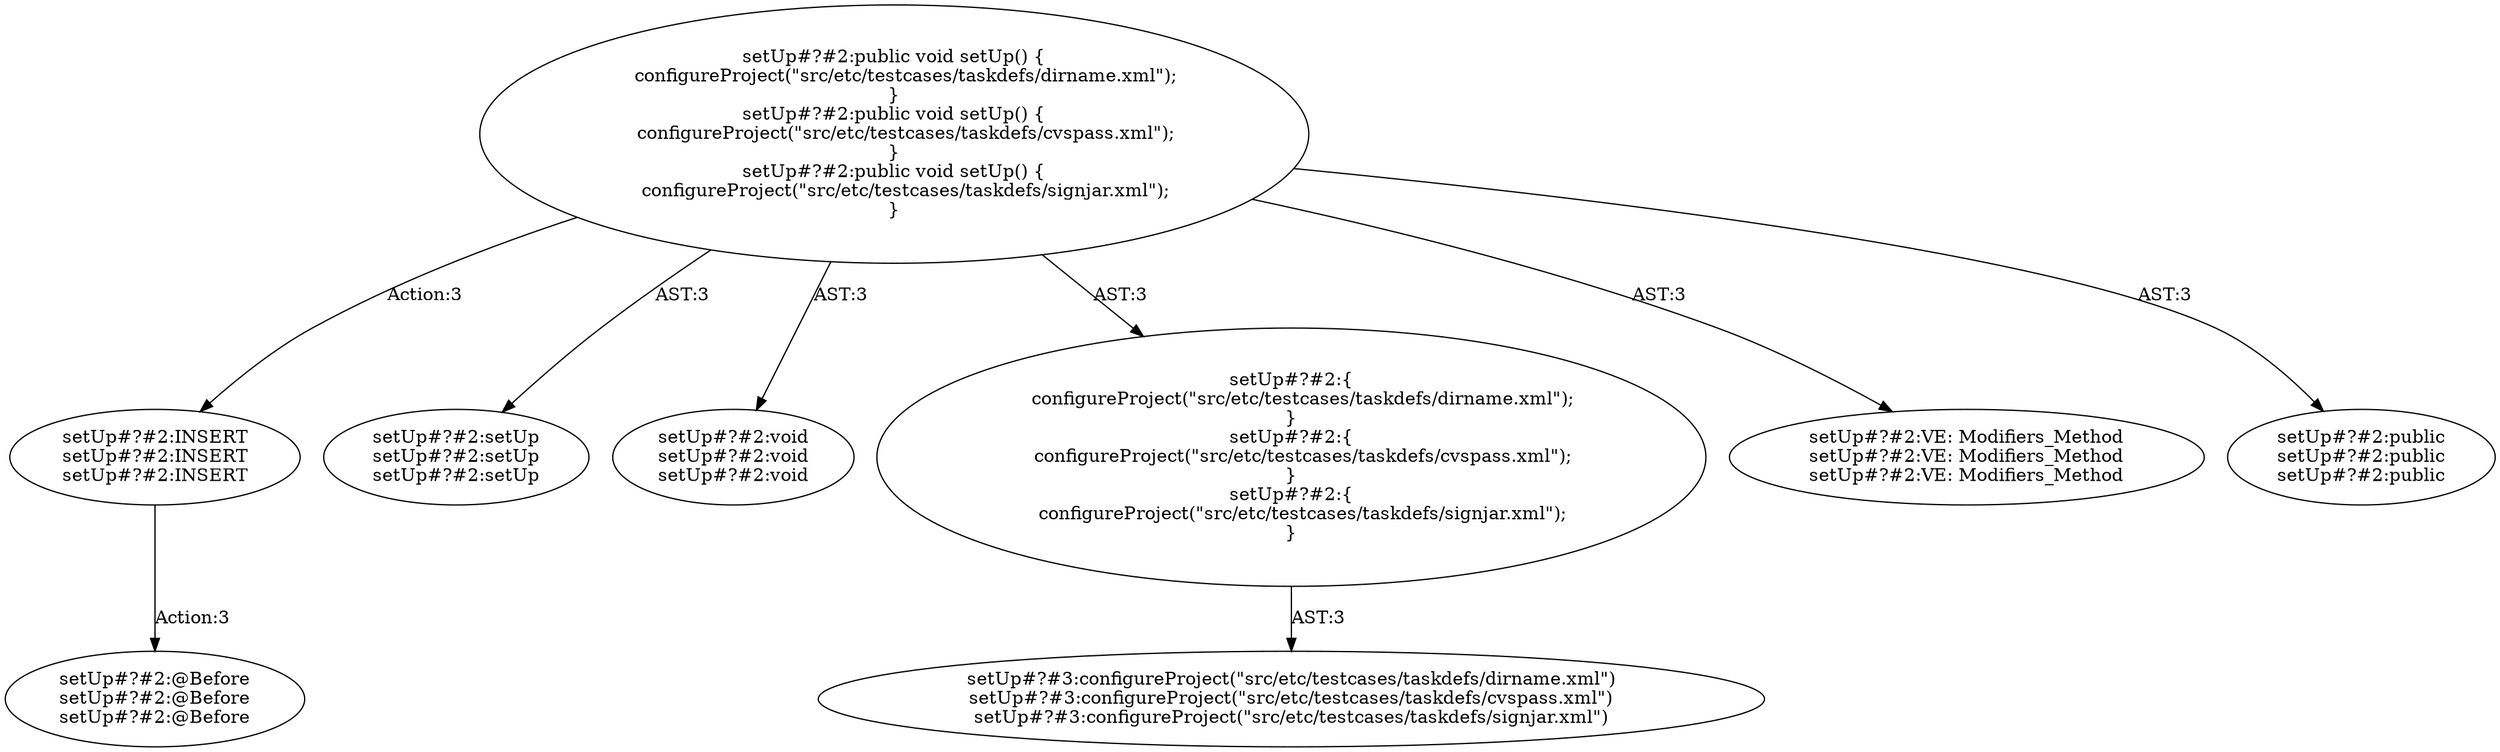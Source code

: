 digraph "Pattern" {
0 [label="setUp#?#2:INSERT
setUp#?#2:INSERT
setUp#?#2:INSERT" shape=ellipse]
1 [label="setUp#?#2:public void setUp() \{
    configureProject(\"src/etc/testcases/taskdefs/dirname.xml\");
\}
setUp#?#2:public void setUp() \{
    configureProject(\"src/etc/testcases/taskdefs/cvspass.xml\");
\}
setUp#?#2:public void setUp() \{
    configureProject(\"src/etc/testcases/taskdefs/signjar.xml\");
\}" shape=ellipse]
2 [label="setUp#?#2:setUp
setUp#?#2:setUp
setUp#?#2:setUp" shape=ellipse]
3 [label="setUp#?#2:void
setUp#?#2:void
setUp#?#2:void" shape=ellipse]
4 [label="setUp#?#2:\{
    configureProject(\"src/etc/testcases/taskdefs/dirname.xml\");
\}
setUp#?#2:\{
    configureProject(\"src/etc/testcases/taskdefs/cvspass.xml\");
\}
setUp#?#2:\{
    configureProject(\"src/etc/testcases/taskdefs/signjar.xml\");
\}" shape=ellipse]
5 [label="setUp#?#3:configureProject(\"src/etc/testcases/taskdefs/dirname.xml\")
setUp#?#3:configureProject(\"src/etc/testcases/taskdefs/cvspass.xml\")
setUp#?#3:configureProject(\"src/etc/testcases/taskdefs/signjar.xml\")" shape=ellipse]
6 [label="setUp#?#2:VE: Modifiers_Method
setUp#?#2:VE: Modifiers_Method
setUp#?#2:VE: Modifiers_Method" shape=ellipse]
7 [label="setUp#?#2:public
setUp#?#2:public
setUp#?#2:public" shape=ellipse]
8 [label="setUp#?#2:@Before
setUp#?#2:@Before
setUp#?#2:@Before" shape=ellipse]
0 -> 8 [label="Action:3"];
1 -> 0 [label="Action:3"];
1 -> 2 [label="AST:3"];
1 -> 3 [label="AST:3"];
1 -> 4 [label="AST:3"];
1 -> 6 [label="AST:3"];
1 -> 7 [label="AST:3"];
4 -> 5 [label="AST:3"];
}